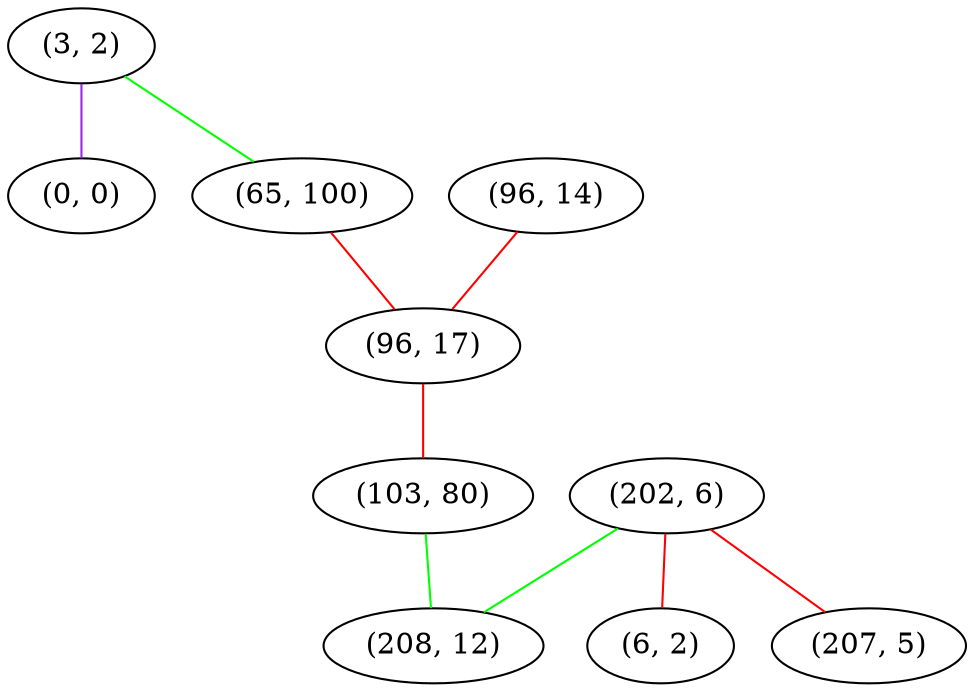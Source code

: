 graph "" {
"(3, 2)";
"(0, 0)";
"(96, 14)";
"(202, 6)";
"(65, 100)";
"(96, 17)";
"(6, 2)";
"(103, 80)";
"(207, 5)";
"(208, 12)";
"(3, 2)" -- "(0, 0)"  [color=purple, key=0, weight=4];
"(3, 2)" -- "(65, 100)"  [color=green, key=0, weight=2];
"(96, 14)" -- "(96, 17)"  [color=red, key=0, weight=1];
"(202, 6)" -- "(207, 5)"  [color=red, key=0, weight=1];
"(202, 6)" -- "(6, 2)"  [color=red, key=0, weight=1];
"(202, 6)" -- "(208, 12)"  [color=green, key=0, weight=2];
"(65, 100)" -- "(96, 17)"  [color=red, key=0, weight=1];
"(96, 17)" -- "(103, 80)"  [color=red, key=0, weight=1];
"(103, 80)" -- "(208, 12)"  [color=green, key=0, weight=2];
}
